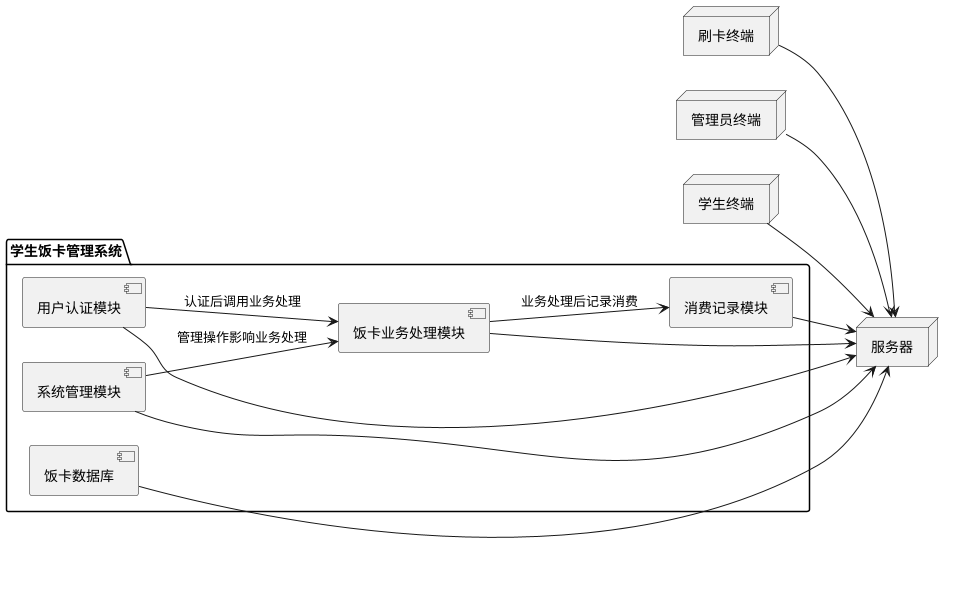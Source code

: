 @startuml
left to right direction

' 定义组件
package "学生饭卡管理系统" {
    component "饭卡数据库" as CardDB
    component "用户认证模块" as AuthModule
    component "饭卡业务处理模块" as CardBusinessModule
    component "消费记录模块" as ConsumptionRecordModule
    component "系统管理模块" as SystemManagementModule
}

' 定义节点
node "服务器" as Server
node "刷卡终端" as CardTerminal
node "管理员终端" as AdminTerminal
node "学生终端" as StudentTerminal

' 组件与节点的连接关系
CardDB --> Server
AuthModule --> Server
CardBusinessModule --> Server
ConsumptionRecordModule --> Server
SystemManagementModule --> Server

CardTerminal --> Server
AdminTerminal --> Server
StudentTerminal --> Server

' 组件之间的关系示例
AuthModule --> CardBusinessModule : 认证后调用业务处理
CardBusinessModule --> ConsumptionRecordModule : 业务处理后记录消费
SystemManagementModule --> CardBusinessModule : 管理操作影响业务处理

@enduml